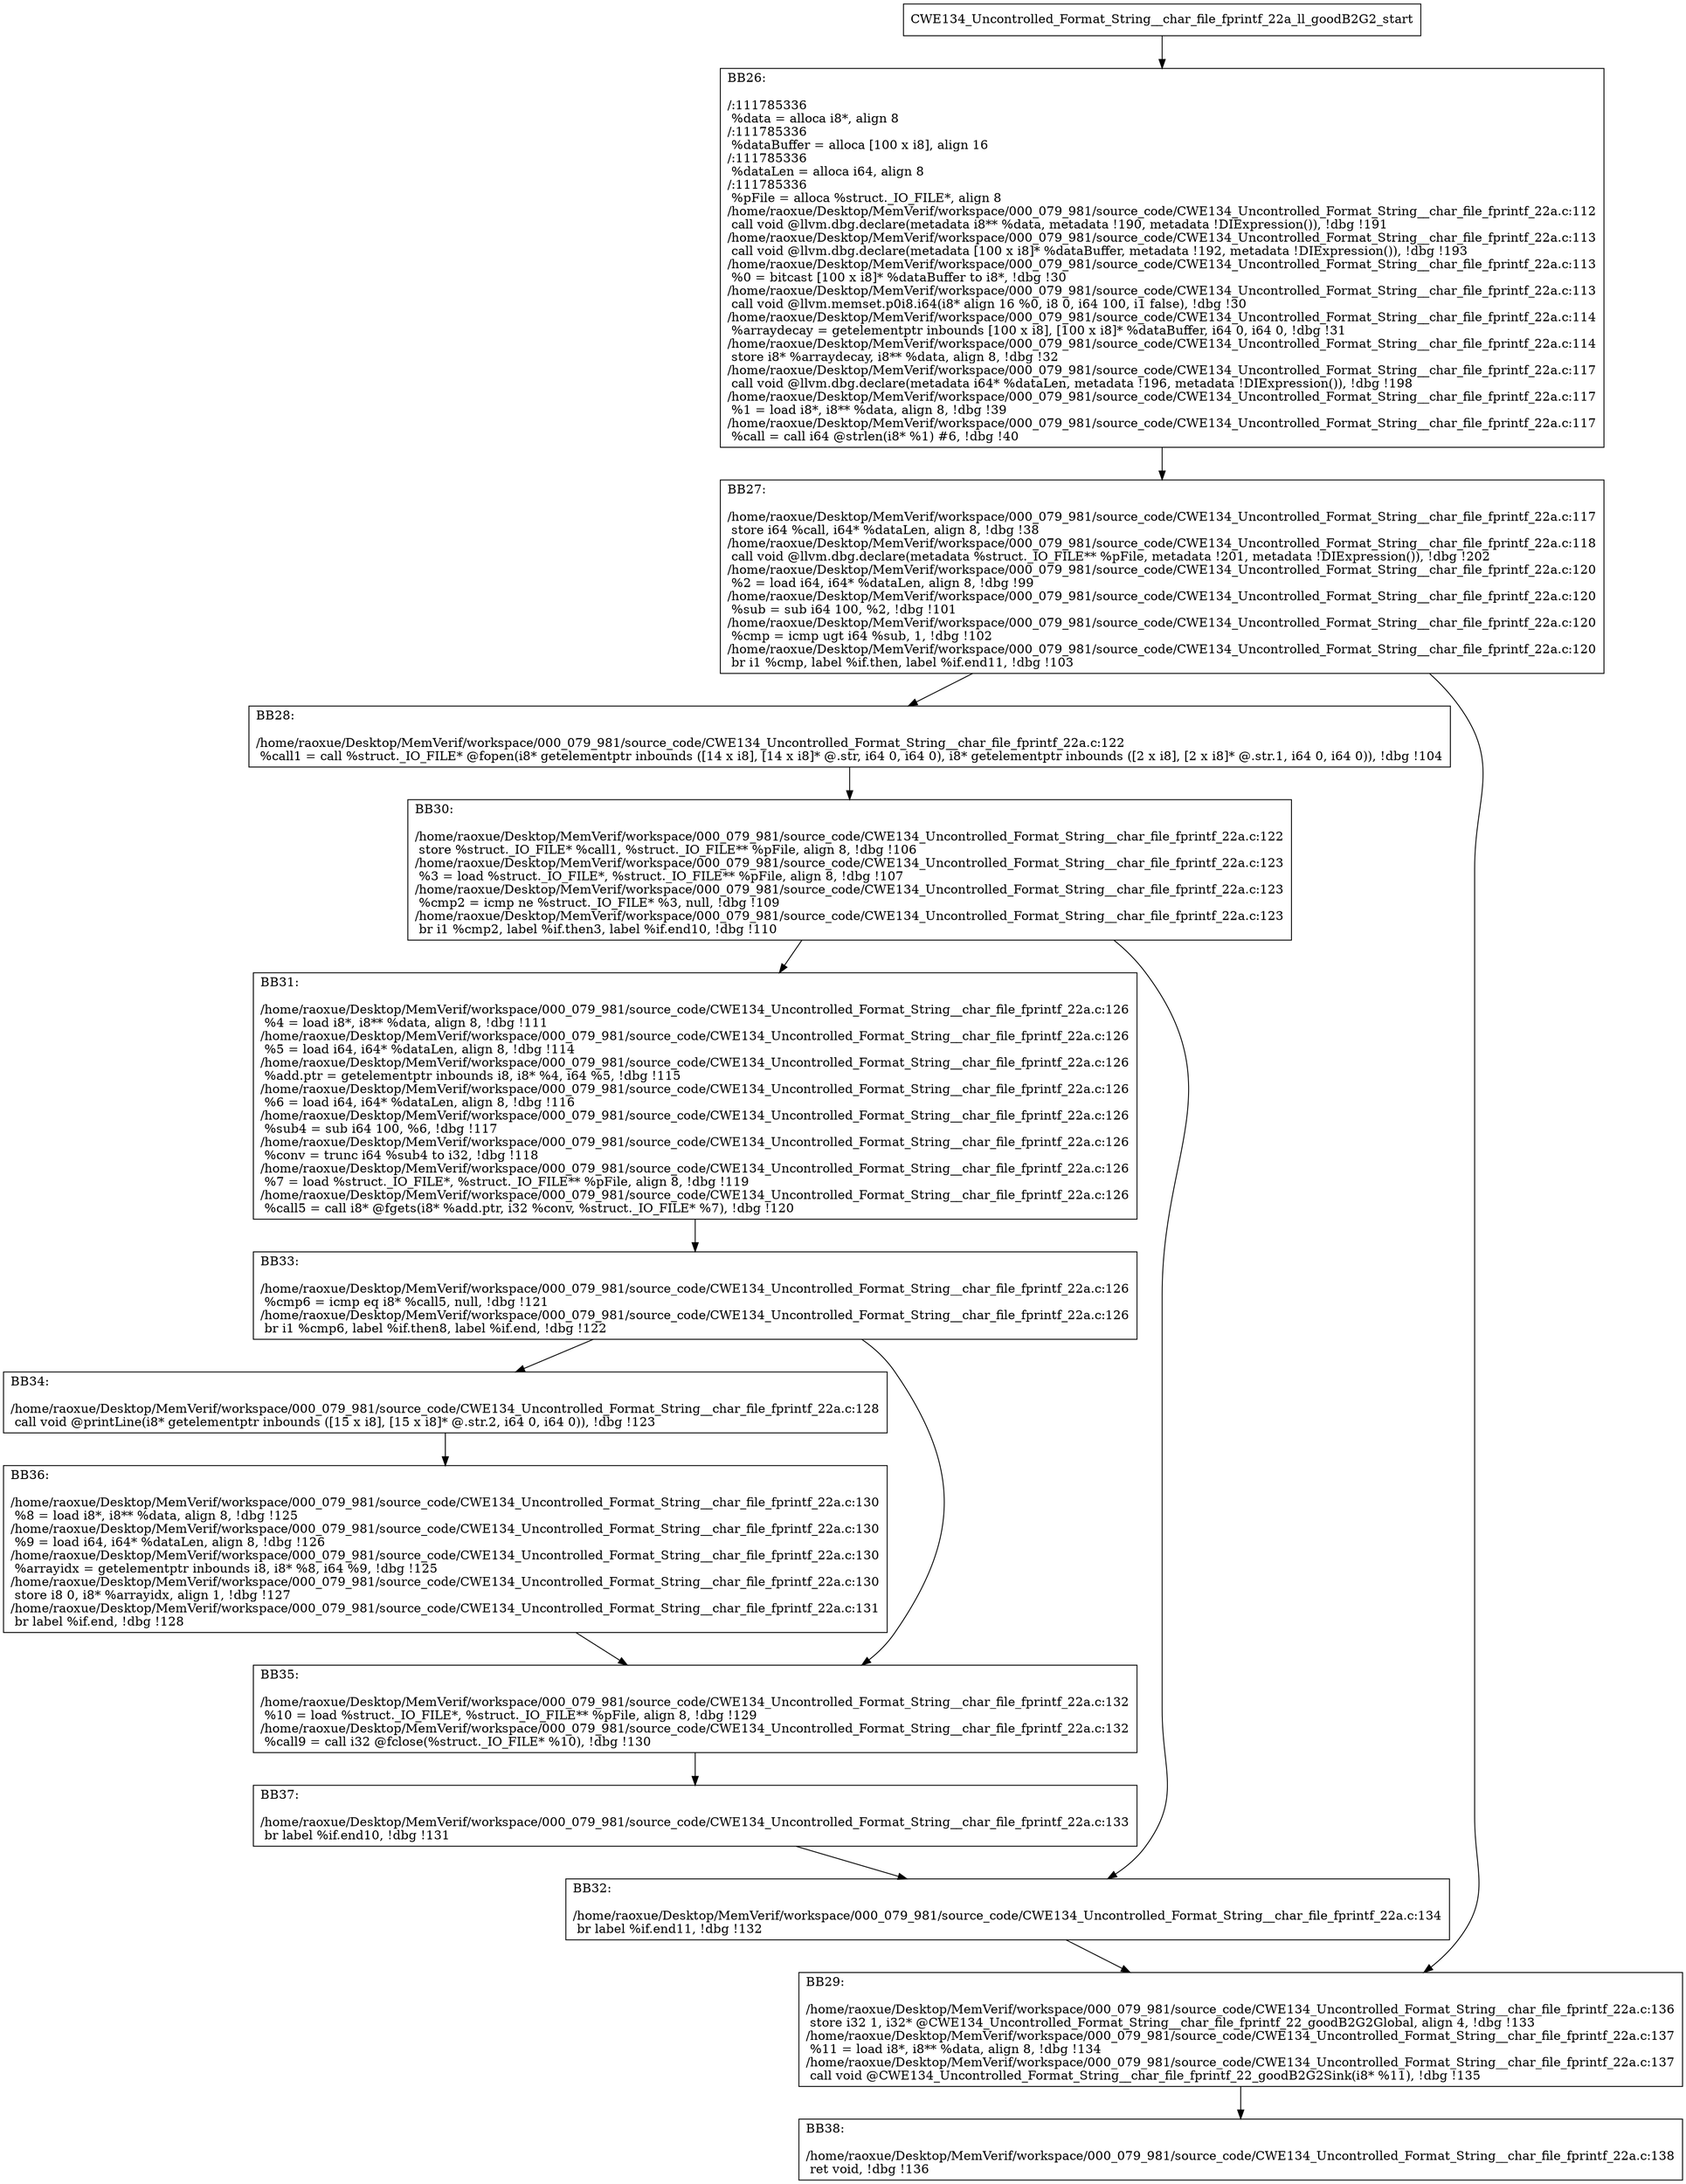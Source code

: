digraph "CFG for'CWE134_Uncontrolled_Format_String__char_file_fprintf_22a_ll_goodB2G2' function" {
	BBCWE134_Uncontrolled_Format_String__char_file_fprintf_22a_ll_goodB2G2_start[shape=record,label="{CWE134_Uncontrolled_Format_String__char_file_fprintf_22a_ll_goodB2G2_start}"];
	BBCWE134_Uncontrolled_Format_String__char_file_fprintf_22a_ll_goodB2G2_start-> CWE134_Uncontrolled_Format_String__char_file_fprintf_22a_ll_goodB2G2BB26;
	CWE134_Uncontrolled_Format_String__char_file_fprintf_22a_ll_goodB2G2BB26 [shape=record, label="{BB26:\l\l/:111785336\l
  %data = alloca i8*, align 8\l
/:111785336\l
  %dataBuffer = alloca [100 x i8], align 16\l
/:111785336\l
  %dataLen = alloca i64, align 8\l
/:111785336\l
  %pFile = alloca %struct._IO_FILE*, align 8\l
/home/raoxue/Desktop/MemVerif/workspace/000_079_981/source_code/CWE134_Uncontrolled_Format_String__char_file_fprintf_22a.c:112\l
  call void @llvm.dbg.declare(metadata i8** %data, metadata !190, metadata !DIExpression()), !dbg !191\l
/home/raoxue/Desktop/MemVerif/workspace/000_079_981/source_code/CWE134_Uncontrolled_Format_String__char_file_fprintf_22a.c:113\l
  call void @llvm.dbg.declare(metadata [100 x i8]* %dataBuffer, metadata !192, metadata !DIExpression()), !dbg !193\l
/home/raoxue/Desktop/MemVerif/workspace/000_079_981/source_code/CWE134_Uncontrolled_Format_String__char_file_fprintf_22a.c:113\l
  %0 = bitcast [100 x i8]* %dataBuffer to i8*, !dbg !30\l
/home/raoxue/Desktop/MemVerif/workspace/000_079_981/source_code/CWE134_Uncontrolled_Format_String__char_file_fprintf_22a.c:113\l
  call void @llvm.memset.p0i8.i64(i8* align 16 %0, i8 0, i64 100, i1 false), !dbg !30\l
/home/raoxue/Desktop/MemVerif/workspace/000_079_981/source_code/CWE134_Uncontrolled_Format_String__char_file_fprintf_22a.c:114\l
  %arraydecay = getelementptr inbounds [100 x i8], [100 x i8]* %dataBuffer, i64 0, i64 0, !dbg !31\l
/home/raoxue/Desktop/MemVerif/workspace/000_079_981/source_code/CWE134_Uncontrolled_Format_String__char_file_fprintf_22a.c:114\l
  store i8* %arraydecay, i8** %data, align 8, !dbg !32\l
/home/raoxue/Desktop/MemVerif/workspace/000_079_981/source_code/CWE134_Uncontrolled_Format_String__char_file_fprintf_22a.c:117\l
  call void @llvm.dbg.declare(metadata i64* %dataLen, metadata !196, metadata !DIExpression()), !dbg !198\l
/home/raoxue/Desktop/MemVerif/workspace/000_079_981/source_code/CWE134_Uncontrolled_Format_String__char_file_fprintf_22a.c:117\l
  %1 = load i8*, i8** %data, align 8, !dbg !39\l
/home/raoxue/Desktop/MemVerif/workspace/000_079_981/source_code/CWE134_Uncontrolled_Format_String__char_file_fprintf_22a.c:117\l
  %call = call i64 @strlen(i8* %1) #6, !dbg !40\l
}"];
	CWE134_Uncontrolled_Format_String__char_file_fprintf_22a_ll_goodB2G2BB26-> CWE134_Uncontrolled_Format_String__char_file_fprintf_22a_ll_goodB2G2BB27;
	CWE134_Uncontrolled_Format_String__char_file_fprintf_22a_ll_goodB2G2BB27 [shape=record, label="{BB27:\l\l/home/raoxue/Desktop/MemVerif/workspace/000_079_981/source_code/CWE134_Uncontrolled_Format_String__char_file_fprintf_22a.c:117\l
  store i64 %call, i64* %dataLen, align 8, !dbg !38\l
/home/raoxue/Desktop/MemVerif/workspace/000_079_981/source_code/CWE134_Uncontrolled_Format_String__char_file_fprintf_22a.c:118\l
  call void @llvm.dbg.declare(metadata %struct._IO_FILE** %pFile, metadata !201, metadata !DIExpression()), !dbg !202\l
/home/raoxue/Desktop/MemVerif/workspace/000_079_981/source_code/CWE134_Uncontrolled_Format_String__char_file_fprintf_22a.c:120\l
  %2 = load i64, i64* %dataLen, align 8, !dbg !99\l
/home/raoxue/Desktop/MemVerif/workspace/000_079_981/source_code/CWE134_Uncontrolled_Format_String__char_file_fprintf_22a.c:120\l
  %sub = sub i64 100, %2, !dbg !101\l
/home/raoxue/Desktop/MemVerif/workspace/000_079_981/source_code/CWE134_Uncontrolled_Format_String__char_file_fprintf_22a.c:120\l
  %cmp = icmp ugt i64 %sub, 1, !dbg !102\l
/home/raoxue/Desktop/MemVerif/workspace/000_079_981/source_code/CWE134_Uncontrolled_Format_String__char_file_fprintf_22a.c:120\l
  br i1 %cmp, label %if.then, label %if.end11, !dbg !103\l
}"];
	CWE134_Uncontrolled_Format_String__char_file_fprintf_22a_ll_goodB2G2BB27-> CWE134_Uncontrolled_Format_String__char_file_fprintf_22a_ll_goodB2G2BB28;
	CWE134_Uncontrolled_Format_String__char_file_fprintf_22a_ll_goodB2G2BB27-> CWE134_Uncontrolled_Format_String__char_file_fprintf_22a_ll_goodB2G2BB29;
	CWE134_Uncontrolled_Format_String__char_file_fprintf_22a_ll_goodB2G2BB28 [shape=record, label="{BB28:\l\l/home/raoxue/Desktop/MemVerif/workspace/000_079_981/source_code/CWE134_Uncontrolled_Format_String__char_file_fprintf_22a.c:122\l
  %call1 = call %struct._IO_FILE* @fopen(i8* getelementptr inbounds ([14 x i8], [14 x i8]* @.str, i64 0, i64 0), i8* getelementptr inbounds ([2 x i8], [2 x i8]* @.str.1, i64 0, i64 0)), !dbg !104\l
}"];
	CWE134_Uncontrolled_Format_String__char_file_fprintf_22a_ll_goodB2G2BB28-> CWE134_Uncontrolled_Format_String__char_file_fprintf_22a_ll_goodB2G2BB30;
	CWE134_Uncontrolled_Format_String__char_file_fprintf_22a_ll_goodB2G2BB30 [shape=record, label="{BB30:\l\l/home/raoxue/Desktop/MemVerif/workspace/000_079_981/source_code/CWE134_Uncontrolled_Format_String__char_file_fprintf_22a.c:122\l
  store %struct._IO_FILE* %call1, %struct._IO_FILE** %pFile, align 8, !dbg !106\l
/home/raoxue/Desktop/MemVerif/workspace/000_079_981/source_code/CWE134_Uncontrolled_Format_String__char_file_fprintf_22a.c:123\l
  %3 = load %struct._IO_FILE*, %struct._IO_FILE** %pFile, align 8, !dbg !107\l
/home/raoxue/Desktop/MemVerif/workspace/000_079_981/source_code/CWE134_Uncontrolled_Format_String__char_file_fprintf_22a.c:123\l
  %cmp2 = icmp ne %struct._IO_FILE* %3, null, !dbg !109\l
/home/raoxue/Desktop/MemVerif/workspace/000_079_981/source_code/CWE134_Uncontrolled_Format_String__char_file_fprintf_22a.c:123\l
  br i1 %cmp2, label %if.then3, label %if.end10, !dbg !110\l
}"];
	CWE134_Uncontrolled_Format_String__char_file_fprintf_22a_ll_goodB2G2BB30-> CWE134_Uncontrolled_Format_String__char_file_fprintf_22a_ll_goodB2G2BB31;
	CWE134_Uncontrolled_Format_String__char_file_fprintf_22a_ll_goodB2G2BB30-> CWE134_Uncontrolled_Format_String__char_file_fprintf_22a_ll_goodB2G2BB32;
	CWE134_Uncontrolled_Format_String__char_file_fprintf_22a_ll_goodB2G2BB31 [shape=record, label="{BB31:\l\l/home/raoxue/Desktop/MemVerif/workspace/000_079_981/source_code/CWE134_Uncontrolled_Format_String__char_file_fprintf_22a.c:126\l
  %4 = load i8*, i8** %data, align 8, !dbg !111\l
/home/raoxue/Desktop/MemVerif/workspace/000_079_981/source_code/CWE134_Uncontrolled_Format_String__char_file_fprintf_22a.c:126\l
  %5 = load i64, i64* %dataLen, align 8, !dbg !114\l
/home/raoxue/Desktop/MemVerif/workspace/000_079_981/source_code/CWE134_Uncontrolled_Format_String__char_file_fprintf_22a.c:126\l
  %add.ptr = getelementptr inbounds i8, i8* %4, i64 %5, !dbg !115\l
/home/raoxue/Desktop/MemVerif/workspace/000_079_981/source_code/CWE134_Uncontrolled_Format_String__char_file_fprintf_22a.c:126\l
  %6 = load i64, i64* %dataLen, align 8, !dbg !116\l
/home/raoxue/Desktop/MemVerif/workspace/000_079_981/source_code/CWE134_Uncontrolled_Format_String__char_file_fprintf_22a.c:126\l
  %sub4 = sub i64 100, %6, !dbg !117\l
/home/raoxue/Desktop/MemVerif/workspace/000_079_981/source_code/CWE134_Uncontrolled_Format_String__char_file_fprintf_22a.c:126\l
  %conv = trunc i64 %sub4 to i32, !dbg !118\l
/home/raoxue/Desktop/MemVerif/workspace/000_079_981/source_code/CWE134_Uncontrolled_Format_String__char_file_fprintf_22a.c:126\l
  %7 = load %struct._IO_FILE*, %struct._IO_FILE** %pFile, align 8, !dbg !119\l
/home/raoxue/Desktop/MemVerif/workspace/000_079_981/source_code/CWE134_Uncontrolled_Format_String__char_file_fprintf_22a.c:126\l
  %call5 = call i8* @fgets(i8* %add.ptr, i32 %conv, %struct._IO_FILE* %7), !dbg !120\l
}"];
	CWE134_Uncontrolled_Format_String__char_file_fprintf_22a_ll_goodB2G2BB31-> CWE134_Uncontrolled_Format_String__char_file_fprintf_22a_ll_goodB2G2BB33;
	CWE134_Uncontrolled_Format_String__char_file_fprintf_22a_ll_goodB2G2BB33 [shape=record, label="{BB33:\l\l/home/raoxue/Desktop/MemVerif/workspace/000_079_981/source_code/CWE134_Uncontrolled_Format_String__char_file_fprintf_22a.c:126\l
  %cmp6 = icmp eq i8* %call5, null, !dbg !121\l
/home/raoxue/Desktop/MemVerif/workspace/000_079_981/source_code/CWE134_Uncontrolled_Format_String__char_file_fprintf_22a.c:126\l
  br i1 %cmp6, label %if.then8, label %if.end, !dbg !122\l
}"];
	CWE134_Uncontrolled_Format_String__char_file_fprintf_22a_ll_goodB2G2BB33-> CWE134_Uncontrolled_Format_String__char_file_fprintf_22a_ll_goodB2G2BB34;
	CWE134_Uncontrolled_Format_String__char_file_fprintf_22a_ll_goodB2G2BB33-> CWE134_Uncontrolled_Format_String__char_file_fprintf_22a_ll_goodB2G2BB35;
	CWE134_Uncontrolled_Format_String__char_file_fprintf_22a_ll_goodB2G2BB34 [shape=record, label="{BB34:\l\l/home/raoxue/Desktop/MemVerif/workspace/000_079_981/source_code/CWE134_Uncontrolled_Format_String__char_file_fprintf_22a.c:128\l
  call void @printLine(i8* getelementptr inbounds ([15 x i8], [15 x i8]* @.str.2, i64 0, i64 0)), !dbg !123\l
}"];
	CWE134_Uncontrolled_Format_String__char_file_fprintf_22a_ll_goodB2G2BB34-> CWE134_Uncontrolled_Format_String__char_file_fprintf_22a_ll_goodB2G2BB36;
	CWE134_Uncontrolled_Format_String__char_file_fprintf_22a_ll_goodB2G2BB36 [shape=record, label="{BB36:\l\l/home/raoxue/Desktop/MemVerif/workspace/000_079_981/source_code/CWE134_Uncontrolled_Format_String__char_file_fprintf_22a.c:130\l
  %8 = load i8*, i8** %data, align 8, !dbg !125\l
/home/raoxue/Desktop/MemVerif/workspace/000_079_981/source_code/CWE134_Uncontrolled_Format_String__char_file_fprintf_22a.c:130\l
  %9 = load i64, i64* %dataLen, align 8, !dbg !126\l
/home/raoxue/Desktop/MemVerif/workspace/000_079_981/source_code/CWE134_Uncontrolled_Format_String__char_file_fprintf_22a.c:130\l
  %arrayidx = getelementptr inbounds i8, i8* %8, i64 %9, !dbg !125\l
/home/raoxue/Desktop/MemVerif/workspace/000_079_981/source_code/CWE134_Uncontrolled_Format_String__char_file_fprintf_22a.c:130\l
  store i8 0, i8* %arrayidx, align 1, !dbg !127\l
/home/raoxue/Desktop/MemVerif/workspace/000_079_981/source_code/CWE134_Uncontrolled_Format_String__char_file_fprintf_22a.c:131\l
  br label %if.end, !dbg !128\l
}"];
	CWE134_Uncontrolled_Format_String__char_file_fprintf_22a_ll_goodB2G2BB36-> CWE134_Uncontrolled_Format_String__char_file_fprintf_22a_ll_goodB2G2BB35;
	CWE134_Uncontrolled_Format_String__char_file_fprintf_22a_ll_goodB2G2BB35 [shape=record, label="{BB35:\l\l/home/raoxue/Desktop/MemVerif/workspace/000_079_981/source_code/CWE134_Uncontrolled_Format_String__char_file_fprintf_22a.c:132\l
  %10 = load %struct._IO_FILE*, %struct._IO_FILE** %pFile, align 8, !dbg !129\l
/home/raoxue/Desktop/MemVerif/workspace/000_079_981/source_code/CWE134_Uncontrolled_Format_String__char_file_fprintf_22a.c:132\l
  %call9 = call i32 @fclose(%struct._IO_FILE* %10), !dbg !130\l
}"];
	CWE134_Uncontrolled_Format_String__char_file_fprintf_22a_ll_goodB2G2BB35-> CWE134_Uncontrolled_Format_String__char_file_fprintf_22a_ll_goodB2G2BB37;
	CWE134_Uncontrolled_Format_String__char_file_fprintf_22a_ll_goodB2G2BB37 [shape=record, label="{BB37:\l\l/home/raoxue/Desktop/MemVerif/workspace/000_079_981/source_code/CWE134_Uncontrolled_Format_String__char_file_fprintf_22a.c:133\l
  br label %if.end10, !dbg !131\l
}"];
	CWE134_Uncontrolled_Format_String__char_file_fprintf_22a_ll_goodB2G2BB37-> CWE134_Uncontrolled_Format_String__char_file_fprintf_22a_ll_goodB2G2BB32;
	CWE134_Uncontrolled_Format_String__char_file_fprintf_22a_ll_goodB2G2BB32 [shape=record, label="{BB32:\l\l/home/raoxue/Desktop/MemVerif/workspace/000_079_981/source_code/CWE134_Uncontrolled_Format_String__char_file_fprintf_22a.c:134\l
  br label %if.end11, !dbg !132\l
}"];
	CWE134_Uncontrolled_Format_String__char_file_fprintf_22a_ll_goodB2G2BB32-> CWE134_Uncontrolled_Format_String__char_file_fprintf_22a_ll_goodB2G2BB29;
	CWE134_Uncontrolled_Format_String__char_file_fprintf_22a_ll_goodB2G2BB29 [shape=record, label="{BB29:\l\l/home/raoxue/Desktop/MemVerif/workspace/000_079_981/source_code/CWE134_Uncontrolled_Format_String__char_file_fprintf_22a.c:136\l
  store i32 1, i32* @CWE134_Uncontrolled_Format_String__char_file_fprintf_22_goodB2G2Global, align 4, !dbg !133\l
/home/raoxue/Desktop/MemVerif/workspace/000_079_981/source_code/CWE134_Uncontrolled_Format_String__char_file_fprintf_22a.c:137\l
  %11 = load i8*, i8** %data, align 8, !dbg !134\l
/home/raoxue/Desktop/MemVerif/workspace/000_079_981/source_code/CWE134_Uncontrolled_Format_String__char_file_fprintf_22a.c:137\l
  call void @CWE134_Uncontrolled_Format_String__char_file_fprintf_22_goodB2G2Sink(i8* %11), !dbg !135\l
}"];
	CWE134_Uncontrolled_Format_String__char_file_fprintf_22a_ll_goodB2G2BB29-> CWE134_Uncontrolled_Format_String__char_file_fprintf_22a_ll_goodB2G2BB38;
	CWE134_Uncontrolled_Format_String__char_file_fprintf_22a_ll_goodB2G2BB38 [shape=record, label="{BB38:\l\l/home/raoxue/Desktop/MemVerif/workspace/000_079_981/source_code/CWE134_Uncontrolled_Format_String__char_file_fprintf_22a.c:138\l
  ret void, !dbg !136\l
}"];
}
